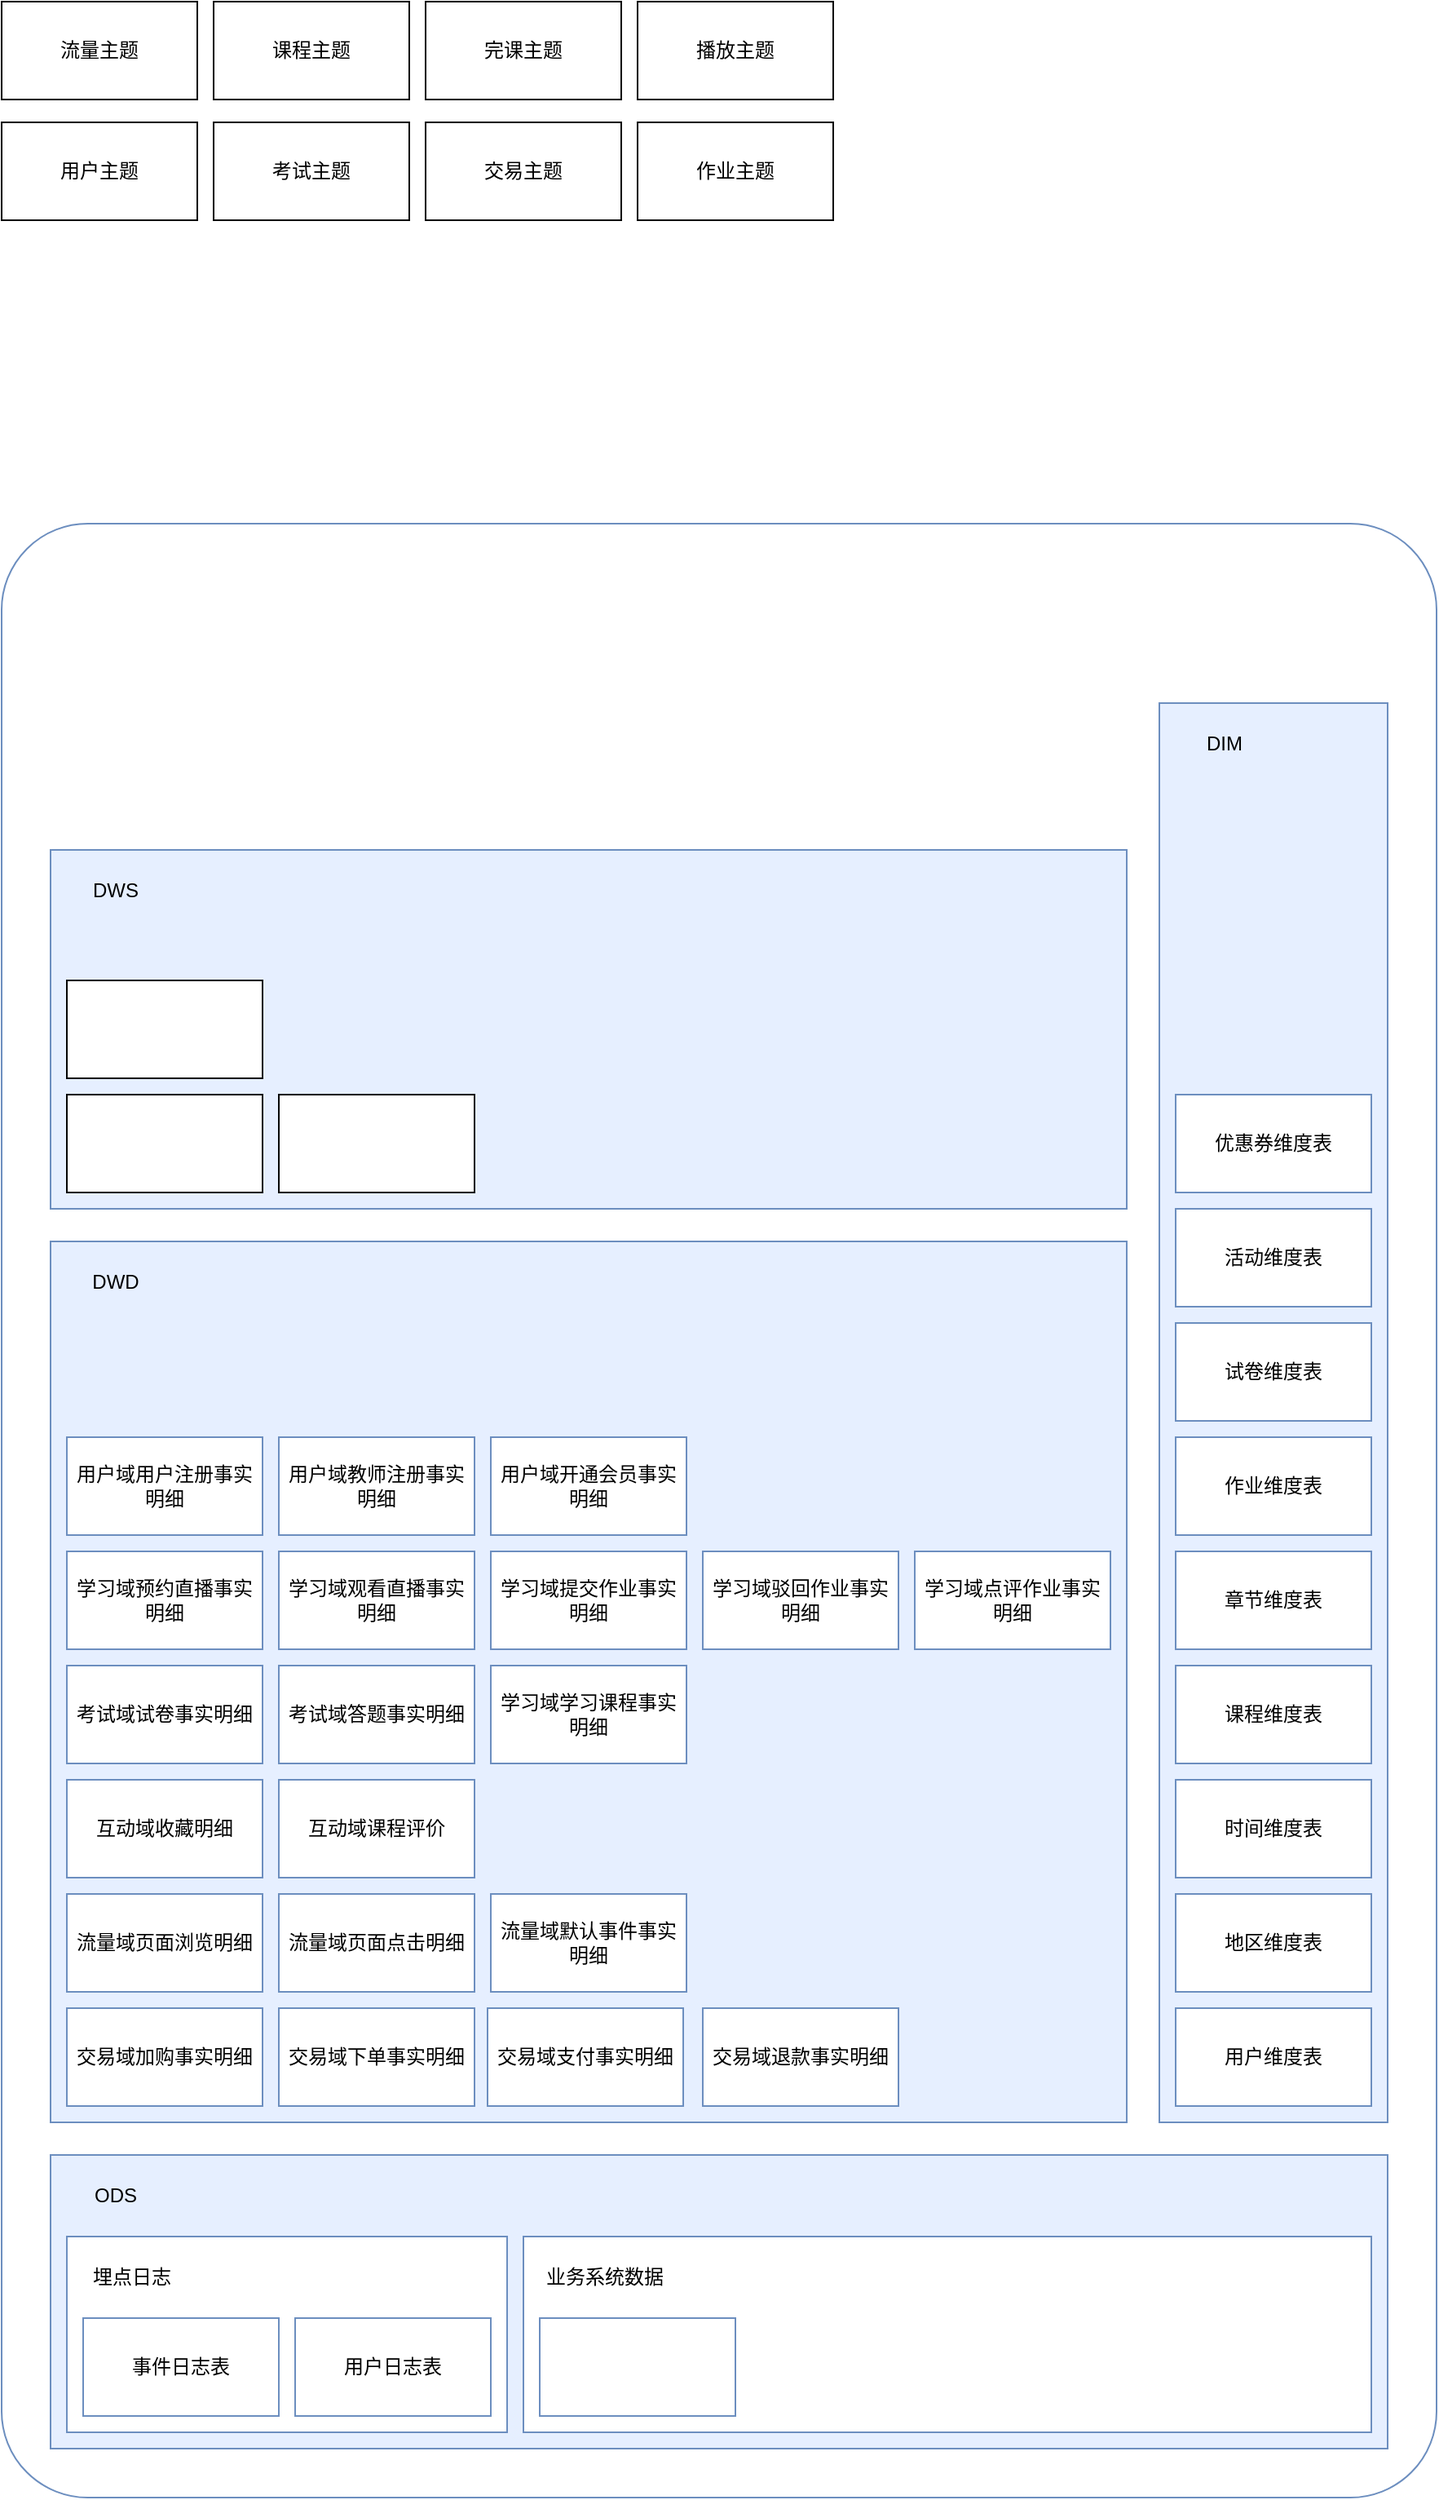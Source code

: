 <mxfile version="21.3.7" type="github">
  <diagram name="第 1 页" id="O_QHGvnCZH730tNBmOar">
    <mxGraphModel dx="1247" dy="1861" grid="1" gridSize="10" guides="1" tooltips="1" connect="1" arrows="1" fold="1" page="1" pageScale="1" pageWidth="827" pageHeight="1169" math="0" shadow="0">
      <root>
        <mxCell id="0" />
        <mxCell id="1" parent="0" />
        <mxCell id="saVYviV8NVjSQybobaWA-1" value="" style="rounded=1;whiteSpace=wrap;html=1;fillColor=none;glass=0;strokeColor=#6C8EBF;arcSize=6;" vertex="1" parent="1">
          <mxGeometry x="230" y="-360" width="880" height="1210" as="geometry" />
        </mxCell>
        <mxCell id="saVYviV8NVjSQybobaWA-2" value="" style="rounded=0;whiteSpace=wrap;html=1;fillColor=#E6EFFF;strokeColor=#6C8EBF;" vertex="1" parent="1">
          <mxGeometry x="260" y="640" width="820" height="180" as="geometry" />
        </mxCell>
        <mxCell id="saVYviV8NVjSQybobaWA-3" value="" style="rounded=0;whiteSpace=wrap;html=1;strokeColor=#6C8EBF;" vertex="1" parent="1">
          <mxGeometry x="270" y="690" width="270" height="120" as="geometry" />
        </mxCell>
        <mxCell id="saVYviV8NVjSQybobaWA-4" value="事件日志表" style="rounded=0;whiteSpace=wrap;html=1;strokeColor=#6C8EBF;" vertex="1" parent="1">
          <mxGeometry x="280" y="740" width="120" height="60" as="geometry" />
        </mxCell>
        <mxCell id="saVYviV8NVjSQybobaWA-5" value="用户日志表" style="rounded=0;whiteSpace=wrap;html=1;strokeColor=#6C8EBF;" vertex="1" parent="1">
          <mxGeometry x="410" y="740" width="120" height="60" as="geometry" />
        </mxCell>
        <mxCell id="saVYviV8NVjSQybobaWA-6" value="埋点日志" style="text;html=1;strokeColor=none;fillColor=none;align=center;verticalAlign=middle;whiteSpace=wrap;rounded=0;" vertex="1" parent="1">
          <mxGeometry x="280" y="700" width="60" height="30" as="geometry" />
        </mxCell>
        <mxCell id="saVYviV8NVjSQybobaWA-7" value="" style="rounded=0;whiteSpace=wrap;html=1;strokeColor=#6C8EBF;" vertex="1" parent="1">
          <mxGeometry x="550" y="690" width="520" height="120" as="geometry" />
        </mxCell>
        <mxCell id="saVYviV8NVjSQybobaWA-8" value="ODS" style="text;html=1;strokeColor=none;fillColor=none;align=center;verticalAlign=middle;whiteSpace=wrap;rounded=0;" vertex="1" parent="1">
          <mxGeometry x="270" y="650" width="60" height="30" as="geometry" />
        </mxCell>
        <mxCell id="saVYviV8NVjSQybobaWA-9" value="" style="rounded=0;whiteSpace=wrap;html=1;strokeColor=#6C8EBF;" vertex="1" parent="1">
          <mxGeometry x="560" y="740" width="120" height="60" as="geometry" />
        </mxCell>
        <mxCell id="saVYviV8NVjSQybobaWA-10" value="业务系统数据" style="text;html=1;strokeColor=none;fillColor=none;align=center;verticalAlign=middle;whiteSpace=wrap;rounded=0;" vertex="1" parent="1">
          <mxGeometry x="560" y="700" width="80" height="30" as="geometry" />
        </mxCell>
        <mxCell id="saVYviV8NVjSQybobaWA-11" value="" style="rounded=0;whiteSpace=wrap;html=1;fillColor=#E6EFFF;strokeColor=#6c8ebf;" vertex="1" parent="1">
          <mxGeometry x="260" y="80" width="660" height="540" as="geometry" />
        </mxCell>
        <mxCell id="saVYviV8NVjSQybobaWA-13" value="" style="rounded=0;whiteSpace=wrap;html=1;fillColor=#E6EFFF;strokeColor=#6c8ebf;" vertex="1" parent="1">
          <mxGeometry x="940" y="-250" width="140" height="870" as="geometry" />
        </mxCell>
        <mxCell id="saVYviV8NVjSQybobaWA-14" value="DIM" style="text;html=1;strokeColor=none;fillColor=none;align=center;verticalAlign=middle;whiteSpace=wrap;rounded=0;" vertex="1" parent="1">
          <mxGeometry x="950" y="-240" width="60" height="30" as="geometry" />
        </mxCell>
        <mxCell id="saVYviV8NVjSQybobaWA-18" value="交易域支付事实明细" style="rounded=0;whiteSpace=wrap;html=1;strokeColor=#6C8EBF;" vertex="1" parent="1">
          <mxGeometry x="528" y="550" width="120" height="60" as="geometry" />
        </mxCell>
        <mxCell id="saVYviV8NVjSQybobaWA-21" value="用户维度表" style="rounded=0;whiteSpace=wrap;html=1;strokeColor=#6C8EBF;" vertex="1" parent="1">
          <mxGeometry x="950" y="550" width="120" height="60" as="geometry" />
        </mxCell>
        <mxCell id="saVYviV8NVjSQybobaWA-22" value="课程维度表" style="rounded=0;whiteSpace=wrap;html=1;strokeColor=#6C8EBF;" vertex="1" parent="1">
          <mxGeometry x="950" y="340" width="120" height="60" as="geometry" />
        </mxCell>
        <mxCell id="saVYviV8NVjSQybobaWA-23" value="章节维度表" style="rounded=0;whiteSpace=wrap;html=1;strokeColor=#6C8EBF;" vertex="1" parent="1">
          <mxGeometry x="950" y="270" width="120" height="60" as="geometry" />
        </mxCell>
        <mxCell id="saVYviV8NVjSQybobaWA-24" value="交易域退款事实明细" style="rounded=0;whiteSpace=wrap;html=1;strokeColor=#6C8EBF;" vertex="1" parent="1">
          <mxGeometry x="660" y="550" width="120" height="60" as="geometry" />
        </mxCell>
        <mxCell id="saVYviV8NVjSQybobaWA-25" value="优惠券维度表" style="rounded=0;whiteSpace=wrap;html=1;strokeColor=#6C8EBF;" vertex="1" parent="1">
          <mxGeometry x="950" y="-10" width="120" height="60" as="geometry" />
        </mxCell>
        <mxCell id="saVYviV8NVjSQybobaWA-26" value="活动维度表" style="rounded=0;whiteSpace=wrap;html=1;strokeColor=#6C8EBF;" vertex="1" parent="1">
          <mxGeometry x="950" y="60" width="120" height="60" as="geometry" />
        </mxCell>
        <mxCell id="saVYviV8NVjSQybobaWA-27" value="地区维度表" style="rounded=0;whiteSpace=wrap;html=1;strokeColor=#6C8EBF;" vertex="1" parent="1">
          <mxGeometry x="950" y="480" width="120" height="60" as="geometry" />
        </mxCell>
        <mxCell id="saVYviV8NVjSQybobaWA-28" value="时间维度表" style="rounded=0;whiteSpace=wrap;html=1;strokeColor=#6C8EBF;" vertex="1" parent="1">
          <mxGeometry x="950" y="410" width="120" height="60" as="geometry" />
        </mxCell>
        <mxCell id="saVYviV8NVjSQybobaWA-29" value="试卷维度表" style="rounded=0;whiteSpace=wrap;html=1;strokeColor=#6C8EBF;" vertex="1" parent="1">
          <mxGeometry x="950" y="130" width="120" height="60" as="geometry" />
        </mxCell>
        <mxCell id="saVYviV8NVjSQybobaWA-30" value="作业维度表" style="rounded=0;whiteSpace=wrap;html=1;strokeColor=#6C8EBF;" vertex="1" parent="1">
          <mxGeometry x="950" y="200" width="120" height="60" as="geometry" />
        </mxCell>
        <mxCell id="saVYviV8NVjSQybobaWA-34" value="流量主题" style="rounded=0;whiteSpace=wrap;html=1;" vertex="1" parent="1">
          <mxGeometry x="230" y="-680" width="120" height="60" as="geometry" />
        </mxCell>
        <mxCell id="saVYviV8NVjSQybobaWA-35" value="用户主题" style="rounded=0;whiteSpace=wrap;html=1;" vertex="1" parent="1">
          <mxGeometry x="230" y="-606" width="120" height="60" as="geometry" />
        </mxCell>
        <mxCell id="saVYviV8NVjSQybobaWA-36" value="课程主题" style="rounded=0;whiteSpace=wrap;html=1;" vertex="1" parent="1">
          <mxGeometry x="360" y="-680" width="120" height="60" as="geometry" />
        </mxCell>
        <mxCell id="saVYviV8NVjSQybobaWA-37" value="考试主题" style="rounded=0;whiteSpace=wrap;html=1;" vertex="1" parent="1">
          <mxGeometry x="360" y="-606" width="120" height="60" as="geometry" />
        </mxCell>
        <mxCell id="saVYviV8NVjSQybobaWA-38" value="完课主题" style="rounded=0;whiteSpace=wrap;html=1;" vertex="1" parent="1">
          <mxGeometry x="490" y="-680" width="120" height="60" as="geometry" />
        </mxCell>
        <mxCell id="saVYviV8NVjSQybobaWA-39" value="交易主题" style="rounded=0;whiteSpace=wrap;html=1;" vertex="1" parent="1">
          <mxGeometry x="490" y="-606" width="120" height="60" as="geometry" />
        </mxCell>
        <mxCell id="saVYviV8NVjSQybobaWA-40" value="播放主题" style="rounded=0;whiteSpace=wrap;html=1;" vertex="1" parent="1">
          <mxGeometry x="620" y="-680" width="120" height="60" as="geometry" />
        </mxCell>
        <mxCell id="saVYviV8NVjSQybobaWA-41" value="作业主题" style="rounded=0;whiteSpace=wrap;html=1;" vertex="1" parent="1">
          <mxGeometry x="620" y="-606" width="120" height="60" as="geometry" />
        </mxCell>
        <mxCell id="saVYviV8NVjSQybobaWA-50" value="流量域默认事件事实明细" style="rounded=0;whiteSpace=wrap;html=1;strokeColor=#6C8EBF;" vertex="1" parent="1">
          <mxGeometry x="530" y="480" width="120" height="60" as="geometry" />
        </mxCell>
        <mxCell id="saVYviV8NVjSQybobaWA-58" value="学习域点评作业事实明细" style="rounded=0;whiteSpace=wrap;html=1;strokeColor=#6C8EBF;" vertex="1" parent="1">
          <mxGeometry x="790" y="270" width="120" height="60" as="geometry" />
        </mxCell>
        <mxCell id="saVYviV8NVjSQybobaWA-59" value="用户域用户注册事实明细" style="rounded=0;whiteSpace=wrap;html=1;strokeColor=#6C8EBF;" vertex="1" parent="1">
          <mxGeometry x="270" y="200" width="120" height="60" as="geometry" />
        </mxCell>
        <mxCell id="saVYviV8NVjSQybobaWA-60" value="学习域预约直播事实明细" style="rounded=0;whiteSpace=wrap;html=1;strokeColor=#6C8EBF;" vertex="1" parent="1">
          <mxGeometry x="270" y="270" width="120" height="60" as="geometry" />
        </mxCell>
        <mxCell id="saVYviV8NVjSQybobaWA-61" value="考试域试卷事实明细" style="rounded=0;whiteSpace=wrap;html=1;strokeColor=#6C8EBF;" vertex="1" parent="1">
          <mxGeometry x="270" y="340" width="120" height="60" as="geometry" />
        </mxCell>
        <mxCell id="saVYviV8NVjSQybobaWA-62" value="互动域收藏明细" style="rounded=0;whiteSpace=wrap;html=1;strokeColor=#6C8EBF;" vertex="1" parent="1">
          <mxGeometry x="270" y="410" width="120" height="60" as="geometry" />
        </mxCell>
        <mxCell id="saVYviV8NVjSQybobaWA-63" value="流量域页面浏览明细" style="rounded=0;whiteSpace=wrap;html=1;strokeColor=#6C8EBF;" vertex="1" parent="1">
          <mxGeometry x="270" y="480" width="120" height="60" as="geometry" />
        </mxCell>
        <mxCell id="saVYviV8NVjSQybobaWA-64" value="交易域加购事实明细" style="rounded=0;whiteSpace=wrap;html=1;strokeColor=#6C8EBF;" vertex="1" parent="1">
          <mxGeometry x="270" y="550" width="120" height="60" as="geometry" />
        </mxCell>
        <mxCell id="saVYviV8NVjSQybobaWA-65" value="交易域下单事实明细" style="rounded=0;whiteSpace=wrap;html=1;strokeColor=#6C8EBF;" vertex="1" parent="1">
          <mxGeometry x="400" y="550" width="120" height="60" as="geometry" />
        </mxCell>
        <mxCell id="saVYviV8NVjSQybobaWA-66" value="流量域页面点击明细" style="rounded=0;whiteSpace=wrap;html=1;strokeColor=#6C8EBF;" vertex="1" parent="1">
          <mxGeometry x="400" y="480" width="120" height="60" as="geometry" />
        </mxCell>
        <mxCell id="saVYviV8NVjSQybobaWA-67" value="互动域课程评价" style="rounded=0;whiteSpace=wrap;html=1;strokeColor=#6C8EBF;" vertex="1" parent="1">
          <mxGeometry x="400" y="410" width="120" height="60" as="geometry" />
        </mxCell>
        <mxCell id="saVYviV8NVjSQybobaWA-68" value="考试域答题事实明细" style="rounded=0;whiteSpace=wrap;html=1;strokeColor=#6C8EBF;" vertex="1" parent="1">
          <mxGeometry x="400" y="340" width="120" height="60" as="geometry" />
        </mxCell>
        <mxCell id="saVYviV8NVjSQybobaWA-69" value="学习域观看直播事实明细" style="rounded=0;whiteSpace=wrap;html=1;strokeColor=#6C8EBF;" vertex="1" parent="1">
          <mxGeometry x="400" y="270" width="120" height="60" as="geometry" />
        </mxCell>
        <mxCell id="saVYviV8NVjSQybobaWA-70" value="用户域教师注册事实明细" style="rounded=0;whiteSpace=wrap;html=1;strokeColor=#6C8EBF;" vertex="1" parent="1">
          <mxGeometry x="400" y="200" width="120" height="60" as="geometry" />
        </mxCell>
        <mxCell id="saVYviV8NVjSQybobaWA-71" value="用户域开通会员事实明细" style="rounded=0;whiteSpace=wrap;html=1;strokeColor=#6C8EBF;" vertex="1" parent="1">
          <mxGeometry x="530" y="200" width="120" height="60" as="geometry" />
        </mxCell>
        <mxCell id="saVYviV8NVjSQybobaWA-72" value="学习域提交作业事实明细" style="rounded=0;whiteSpace=wrap;html=1;strokeColor=#6C8EBF;" vertex="1" parent="1">
          <mxGeometry x="530" y="270" width="120" height="60" as="geometry" />
        </mxCell>
        <mxCell id="saVYviV8NVjSQybobaWA-73" value="学习域驳回作业事实明细" style="rounded=0;whiteSpace=wrap;html=1;strokeColor=#6C8EBF;" vertex="1" parent="1">
          <mxGeometry x="660" y="270" width="120" height="60" as="geometry" />
        </mxCell>
        <mxCell id="saVYviV8NVjSQybobaWA-74" value="学习域学习课程事实明细" style="rounded=0;whiteSpace=wrap;html=1;strokeColor=#6C8EBF;" vertex="1" parent="1">
          <mxGeometry x="530" y="340" width="120" height="60" as="geometry" />
        </mxCell>
        <mxCell id="saVYviV8NVjSQybobaWA-87" value="DWD" style="text;html=1;strokeColor=none;fillColor=none;align=center;verticalAlign=middle;whiteSpace=wrap;rounded=0;" vertex="1" parent="1">
          <mxGeometry x="270" y="90" width="60" height="30" as="geometry" />
        </mxCell>
        <mxCell id="saVYviV8NVjSQybobaWA-88" value="" style="rounded=0;whiteSpace=wrap;html=1;strokeColor=#6C8EBF;fillColor=#E6EFFF;" vertex="1" parent="1">
          <mxGeometry x="260" y="-160" width="660" height="220" as="geometry" />
        </mxCell>
        <mxCell id="saVYviV8NVjSQybobaWA-89" value="DWS" style="text;html=1;strokeColor=none;fillColor=none;align=center;verticalAlign=middle;whiteSpace=wrap;rounded=0;" vertex="1" parent="1">
          <mxGeometry x="270" y="-150" width="60" height="30" as="geometry" />
        </mxCell>
        <mxCell id="saVYviV8NVjSQybobaWA-90" value="" style="rounded=0;whiteSpace=wrap;html=1;" vertex="1" parent="1">
          <mxGeometry x="270" y="-10" width="120" height="60" as="geometry" />
        </mxCell>
        <mxCell id="saVYviV8NVjSQybobaWA-91" value="" style="rounded=0;whiteSpace=wrap;html=1;" vertex="1" parent="1">
          <mxGeometry x="270" y="-80" width="120" height="60" as="geometry" />
        </mxCell>
        <mxCell id="saVYviV8NVjSQybobaWA-92" value="" style="rounded=0;whiteSpace=wrap;html=1;" vertex="1" parent="1">
          <mxGeometry x="400" y="-10" width="120" height="60" as="geometry" />
        </mxCell>
      </root>
    </mxGraphModel>
  </diagram>
</mxfile>
